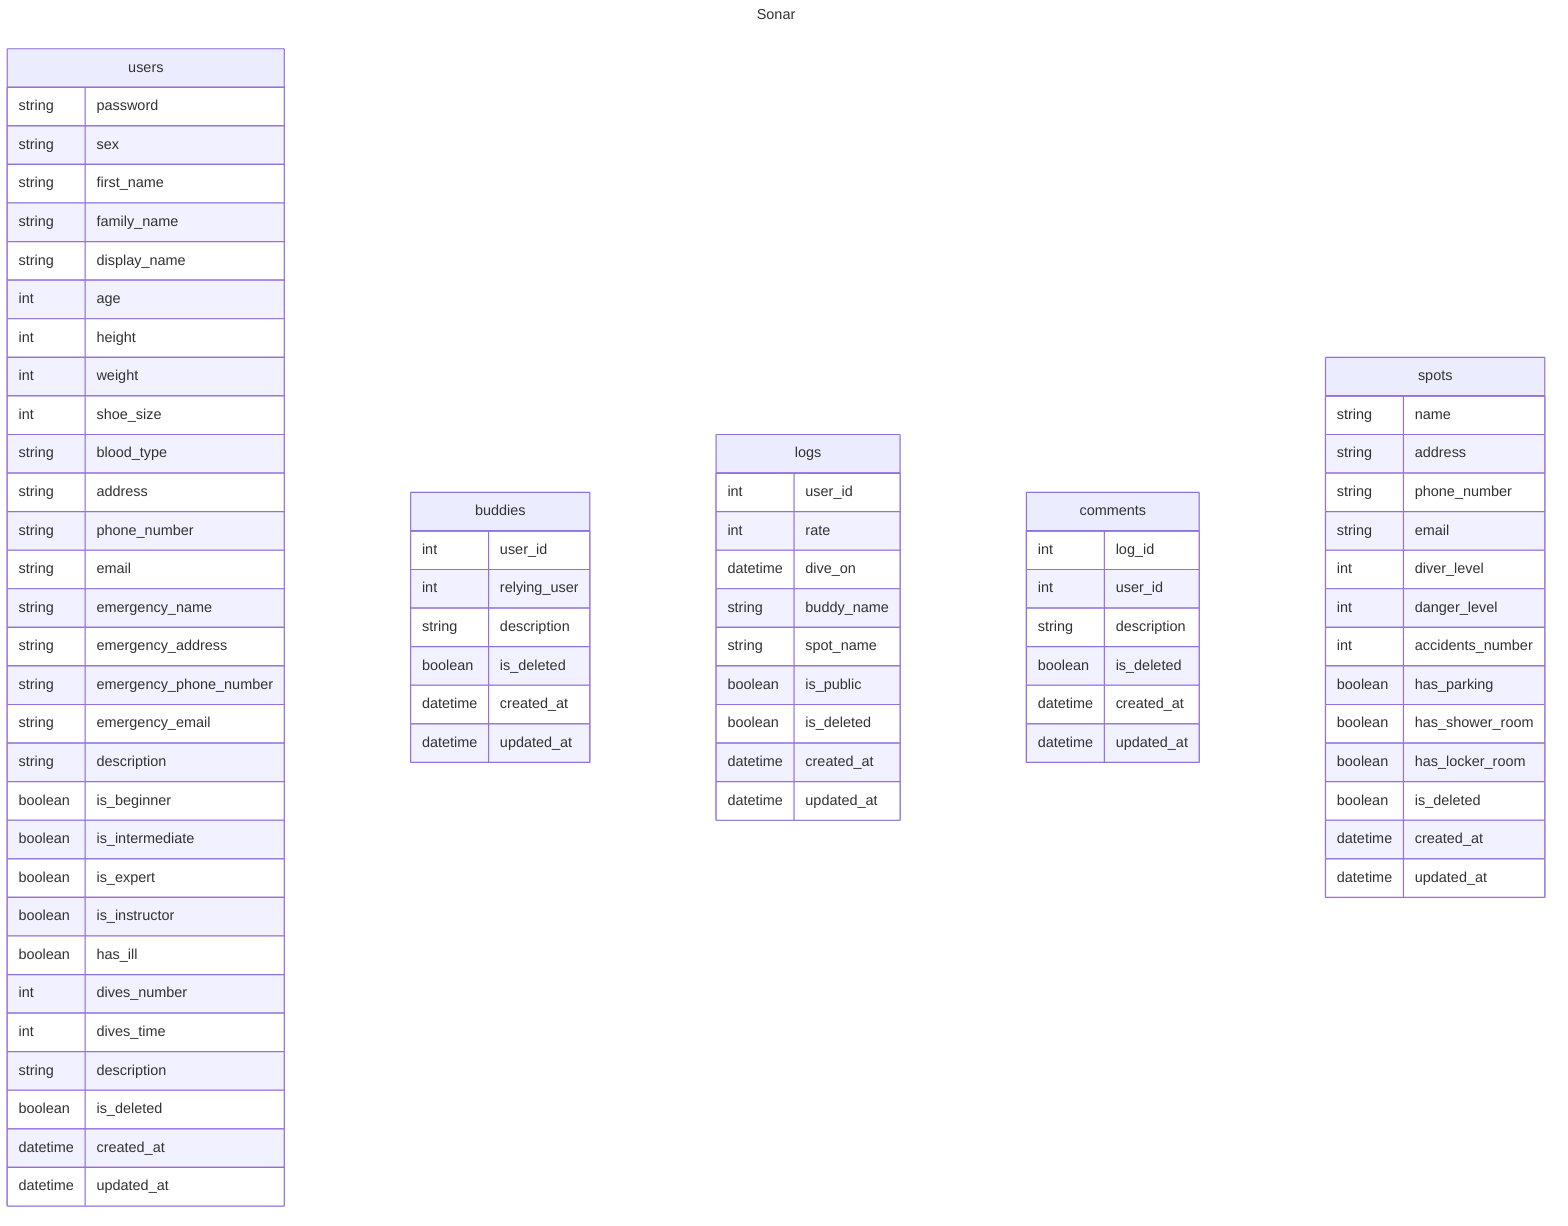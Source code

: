 ---
title: Sonar
---

erDiagram
  users {
    string password
    string sex
    string first_name
    string family_name
    string display_name
    int age
    int height
    int weight
    int shoe_size
    string blood_type
    string address
    string phone_number
    string email
    string emergency_name
    string emergency_address
    string emergency_phone_number
    string emergency_email
    string description
    boolean is_beginner
    boolean is_intermediate
    boolean is_expert
    boolean is_instructor
    boolean has_ill
    int dives_number
    int dives_time
    string description
    boolean is_deleted
    datetime created_at
    datetime updated_at
  }

  buddies {
    int user_id
    int relying_user
    string description
    boolean is_deleted
    datetime created_at
    datetime updated_at
  }

  logs {
    int user_id
    int rate
    datetime dive_on
    string buddy_name
    string spot_name
    boolean is_public
    boolean is_deleted
    datetime created_at
    datetime updated_at
  }

  comments {
    int log_id
    int user_id
    string description
    boolean is_deleted
    datetime created_at
    datetime updated_at
  }

  
  spots {
    string name
    string address
    string phone_number
    string email
    int diver_level
    int danger_level
    int accidents_number
    boolean has_parking
    boolean has_shower_room
    boolean has_locker_room
    boolean is_deleted
    datetime created_at
    datetime updated_at
  }
